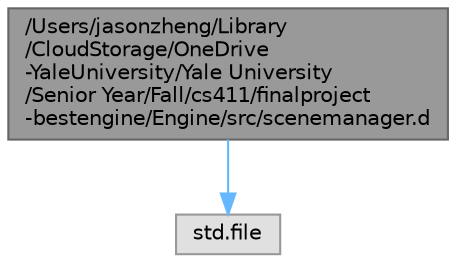 digraph "/Users/jasonzheng/Library/CloudStorage/OneDrive-YaleUniversity/Yale University/Senior Year/Fall/cs411/finalproject-bestengine/Engine/src/scenemanager.d"
{
 // LATEX_PDF_SIZE
  bgcolor="transparent";
  edge [fontname=Helvetica,fontsize=10,labelfontname=Helvetica,labelfontsize=10];
  node [fontname=Helvetica,fontsize=10,shape=box,height=0.2,width=0.4];
  Node1 [id="Node000001",label="/Users/jasonzheng/Library\l/CloudStorage/OneDrive\l-YaleUniversity/Yale University\l/Senior Year/Fall/cs411/finalproject\l-bestengine/Engine/src/scenemanager.d",height=0.2,width=0.4,color="gray40", fillcolor="grey60", style="filled", fontcolor="black",tooltip=" "];
  Node1 -> Node2 [id="edge1_Node000001_Node000002",color="steelblue1",style="solid",tooltip=" "];
  Node2 [id="Node000002",label="std.file",height=0.2,width=0.4,color="grey60", fillcolor="#E0E0E0", style="filled",tooltip=" "];
}
